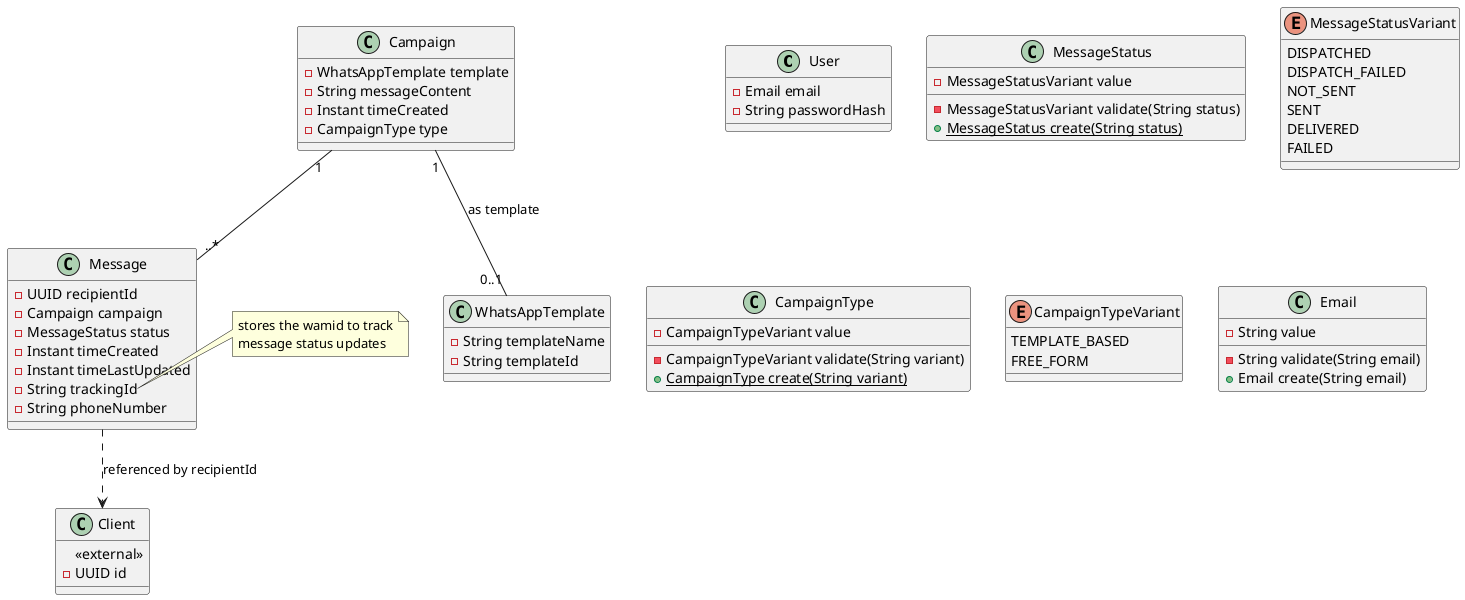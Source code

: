 @startuml

'=== ENTITIES ===
class User {
    -Email email
    -String passwordHash
}

class Message {
    -UUID recipientId
    -Campaign campaign
    -MessageStatus status
    -Instant timeCreated
    -Instant timeLastUpdated
    -String trackingId
    -String phoneNumber
}

note right of Message::trackingId
stores the wamid to track
message status updates
end note

class Campaign {
    -WhatsAppTemplate template
    -String messageContent
    -Instant timeCreated
    -CampaignType type
}

class WhatsAppTemplate {
    -String templateName
    -String templateId
}

'=== VALUE OBJECTS ===
class MessageStatus {
    -MessageStatusVariant value
    -MessageStatusVariant validate(String status)
    {static}+MessageStatus create(String status)
}

enum MessageStatusVariant {
    DISPATCHED
    DISPATCH_FAILED
    NOT_SENT
    SENT
    DELIVERED
    FAILED
}

class CampaignType {
    -CampaignTypeVariant value
    -CampaignTypeVariant validate(String variant)
    {static}+CampaignType create(String variant)
}

enum CampaignTypeVariant {
    TEMPLATE_BASED
    FREE_FORM
}

class Email {
    -String value
    -String validate(String email)
    +Email create(String email)
}

'=== ASSOCIATIONS ===
Campaign "1" -- "0..1" WhatsAppTemplate : as template
Campaign "1" -- "..*" Message

'=== EXTERNAL REFERENCES ===
class Client {
    <<external>>
    -UUID id
}

Message ..> Client : referenced by recipientId

@enduml